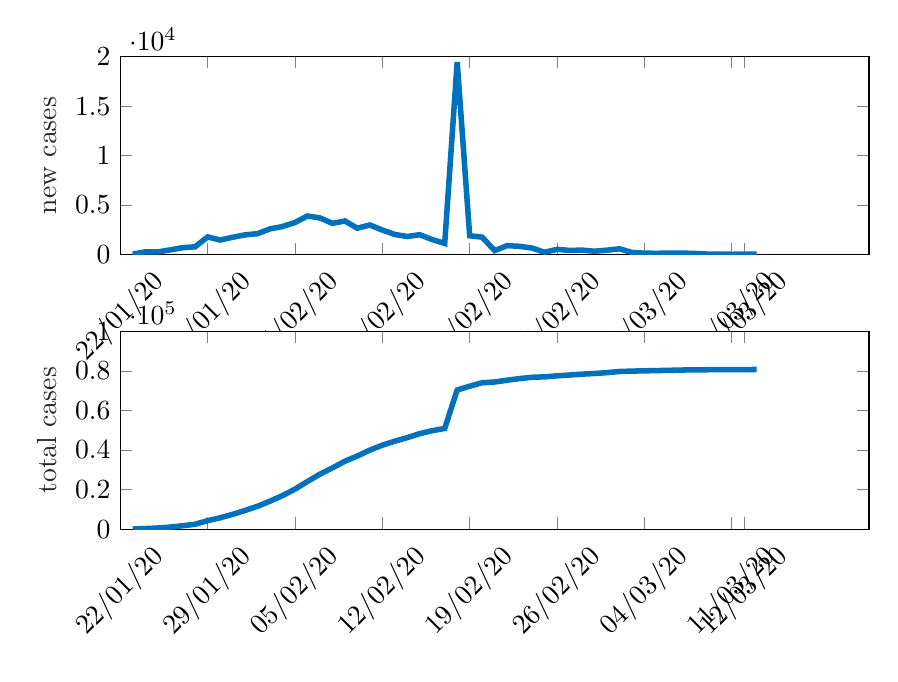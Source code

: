 % This file was created by matlab2tikz.
%
\definecolor{mycolor1}{rgb}{0.0,0.447,0.741}%
%
\begin{tikzpicture}

\begin{axis}[%
width=9.509cm,
height=2.512cm,
at={(0cm,3.488cm)},
scale only axis,
xmin=0,
xmax=60,
xtick={0,7,14,21,28,35,42,49,50},
xticklabels={{22/01/20},{29/01/20},{05/02/20},{12/02/20},{19/02/20},{26/02/20},{04/03/20},{11/03/20},{12/03/20}},
xticklabel style={rotate=45},
ymin=0,
ymax=20000,
ylabel style={font=\color{white!15!black}},
ylabel={new cases},
axis background/.style={fill=white}
]
\addplot [color=mycolor1, line width=2.0pt, forget plot]
  table[row sep=crcr]{%
1	32\\
2	264\\
3	261\\
4	462\\
5	688\\
6	776\\
7	1776\\
8	1460\\
9	1739\\
10	1984\\
11	2101\\
12	2590\\
13	2827\\
14	3233\\
15	3892\\
16	3697\\
17	3151\\
18	3387\\
19	2653\\
20	2984\\
21	2473\\
22	2022\\
23	1820\\
24	1998\\
25	1506\\
26	1120\\
27	19461\\
28	1893\\
29	1752\\
30	395\\
31	894\\
32	823\\
33	650\\
34	220\\
35	518\\
36	411\\
37	439\\
38	331\\
39	433\\
40	574\\
41	206\\
42	130\\
43	118\\
44	143\\
45	146\\
46	102\\
47	46\\
48	45\\
49	20\\
50	31\\
51	26\\
};
\end{axis}

\begin{axis}[%
width=9.509cm,
height=2.512cm,
at={(0cm,0cm)},
scale only axis,
xmin=0,
xmax=60,
xtick={0,7,14,21,28,35,42,49,50},
xticklabels={{22/01/20},{29/01/20},{05/02/20},{12/02/20},{19/02/20},{26/02/20},{04/03/20},{11/03/20},{12/03/20}},
xticklabel style={rotate=45},
ymin=0,
ymax=100000,
ylabel style={font=\color{white!15!black}},
ylabel={total cases},
axis background/.style={fill=white}
]
\addplot [color=mycolor1, line width=2.0pt, forget plot]
  table[row sep=crcr]{%
1	32\\
2	296\\
3	557\\
4	1019\\
5	1707\\
6	2483\\
7	4259\\
8	5719\\
9	7458\\
10	9442\\
11	11543\\
12	14133\\
13	16960\\
14	20193\\
15	24085\\
16	27782\\
17	30933\\
18	34320\\
19	36973\\
20	39957\\
21	42430\\
22	44452\\
23	46272\\
24	48270\\
25	49776\\
26	50896\\
27	70357\\
28	72250\\
29	74002\\
30	74397\\
31	75291\\
32	76114\\
33	76764\\
34	76984\\
35	77502\\
36	77913\\
37	78352\\
38	78683\\
39	79116\\
40	79690\\
41	79896\\
42	80026\\
43	80144\\
44	80287\\
45	80433\\
46	80535\\
47	80581\\
48	80626\\
49	80646\\
50	80677\\
51	80703\\
};
\end{axis}
\end{tikzpicture}%